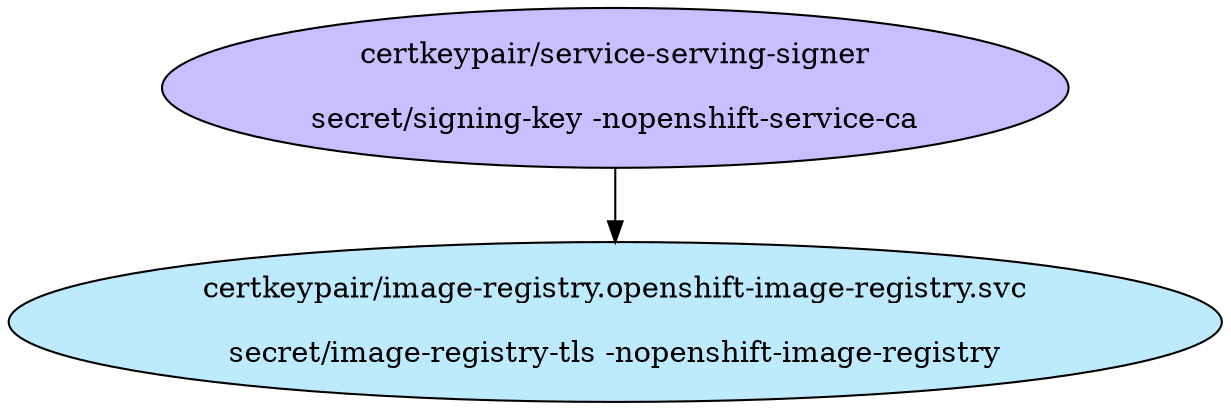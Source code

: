 digraph "Local Certificate" {
  // Node definitions.
  1 [
    label="certkeypair/service-serving-signer\n\nsecret/signing-key -nopenshift-service-ca\n"
    style=filled
    fillcolor="#c7bfff"
  ];
  46 [
    label="certkeypair/image-registry.openshift-image-registry.svc\n\nsecret/image-registry-tls -nopenshift-image-registry\n"
    style=filled
    fillcolor="#bdebfd"
  ];

  // Edge definitions.
  1 -> 46;
}